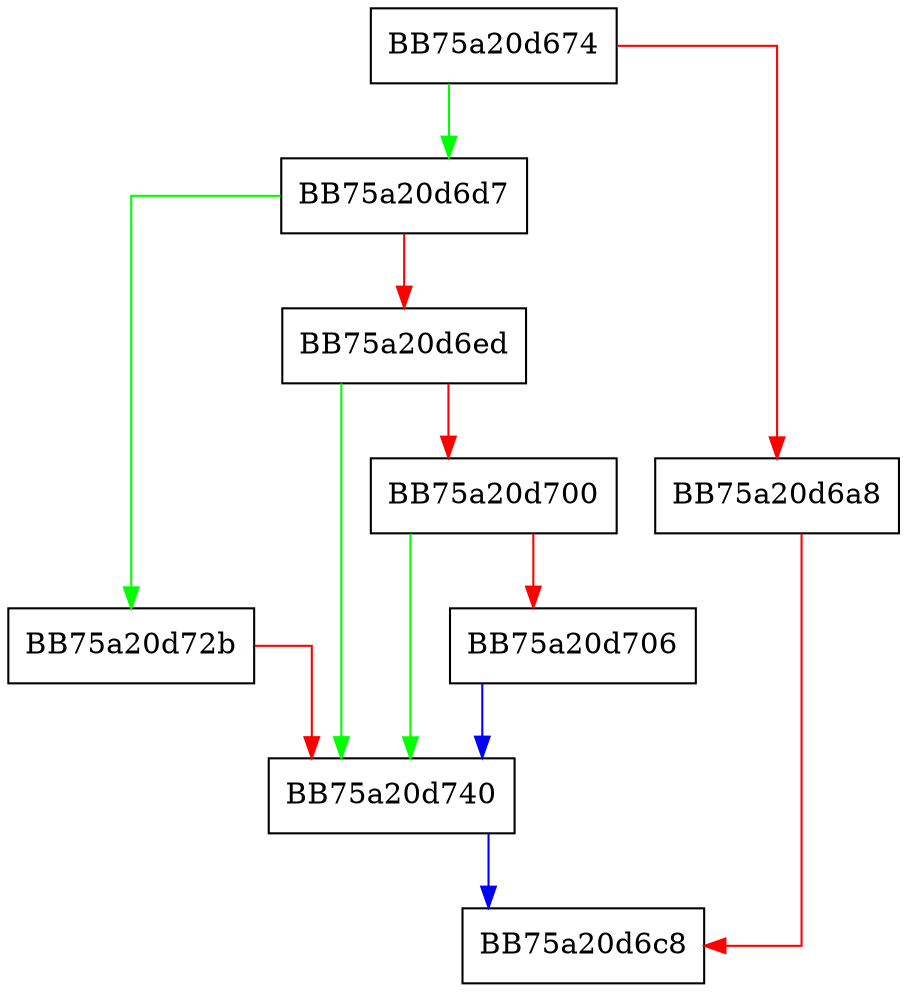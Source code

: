 digraph RegisterForPriorityRestore {
  node [shape="box"];
  graph [splines=ortho];
  BB75a20d674 -> BB75a20d6d7 [color="green"];
  BB75a20d674 -> BB75a20d6a8 [color="red"];
  BB75a20d6a8 -> BB75a20d6c8 [color="red"];
  BB75a20d6d7 -> BB75a20d72b [color="green"];
  BB75a20d6d7 -> BB75a20d6ed [color="red"];
  BB75a20d6ed -> BB75a20d740 [color="green"];
  BB75a20d6ed -> BB75a20d700 [color="red"];
  BB75a20d700 -> BB75a20d740 [color="green"];
  BB75a20d700 -> BB75a20d706 [color="red"];
  BB75a20d706 -> BB75a20d740 [color="blue"];
  BB75a20d72b -> BB75a20d740 [color="red"];
  BB75a20d740 -> BB75a20d6c8 [color="blue"];
}